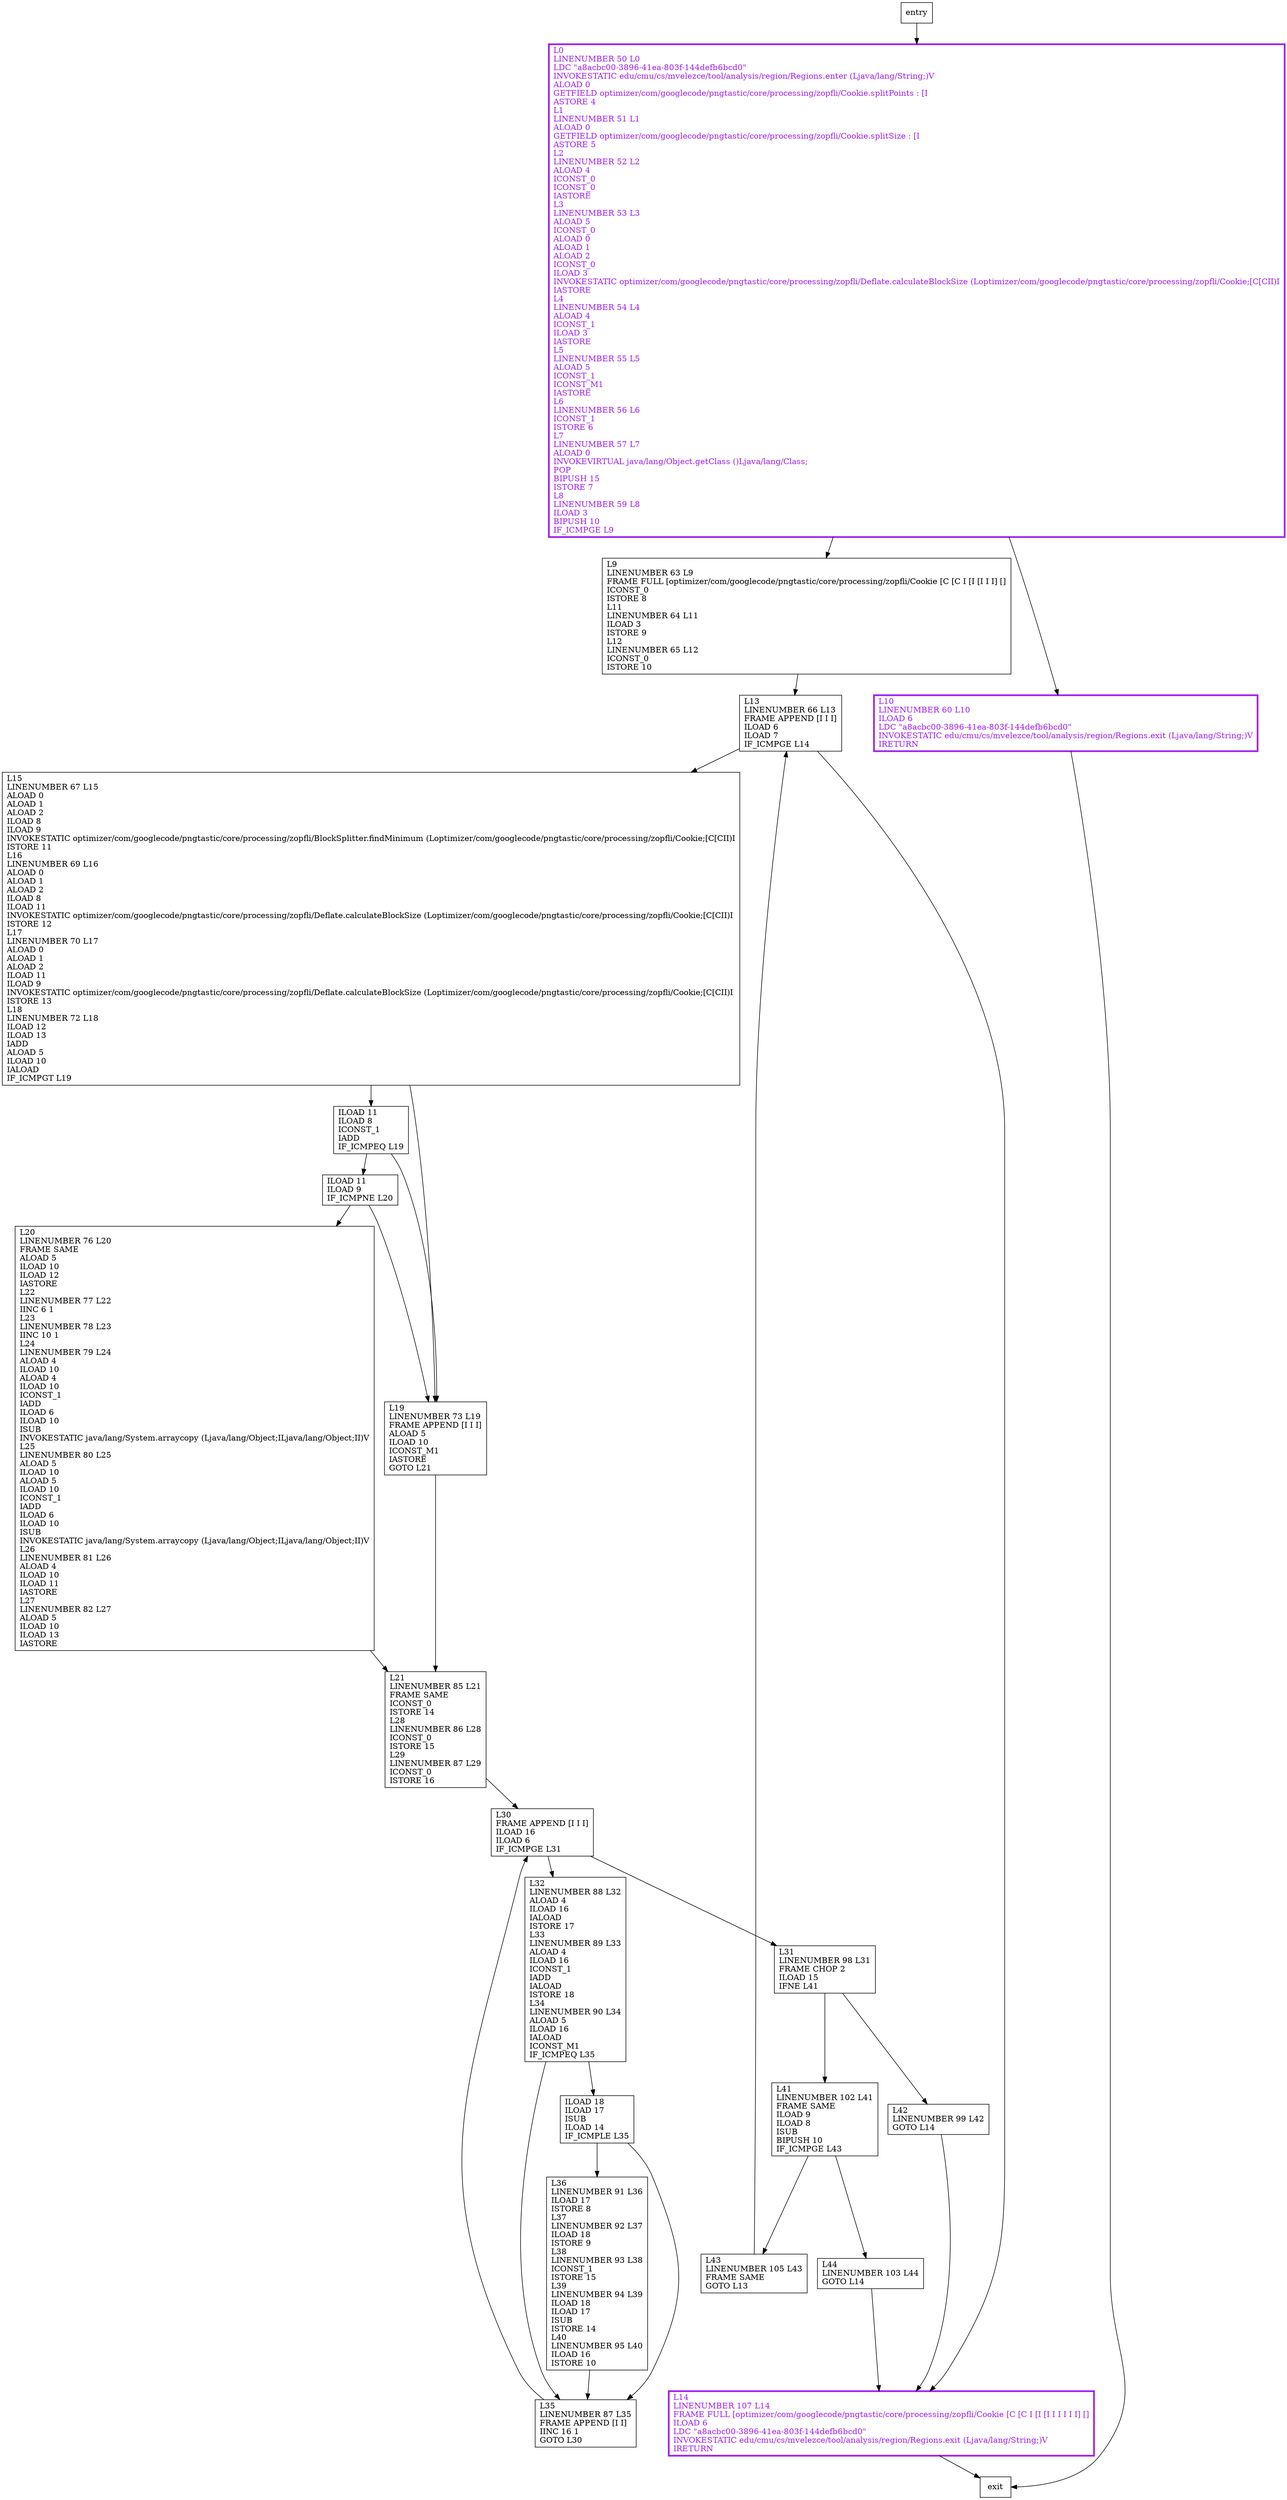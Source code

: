 digraph splitLz {
node [shape=record];
172215878 [label="L0\lLINENUMBER 50 L0\lLDC \"a8acbc00-3896-41ea-803f-144defb6bcd0\"\lINVOKESTATIC edu/cmu/cs/mvelezce/tool/analysis/region/Regions.enter (Ljava/lang/String;)V\lALOAD 0\lGETFIELD optimizer/com/googlecode/pngtastic/core/processing/zopfli/Cookie.splitPoints : [I\lASTORE 4\lL1\lLINENUMBER 51 L1\lALOAD 0\lGETFIELD optimizer/com/googlecode/pngtastic/core/processing/zopfli/Cookie.splitSize : [I\lASTORE 5\lL2\lLINENUMBER 52 L2\lALOAD 4\lICONST_0\lICONST_0\lIASTORE\lL3\lLINENUMBER 53 L3\lALOAD 5\lICONST_0\lALOAD 0\lALOAD 1\lALOAD 2\lICONST_0\lILOAD 3\lINVOKESTATIC optimizer/com/googlecode/pngtastic/core/processing/zopfli/Deflate.calculateBlockSize (Loptimizer/com/googlecode/pngtastic/core/processing/zopfli/Cookie;[C[CII)I\lIASTORE\lL4\lLINENUMBER 54 L4\lALOAD 4\lICONST_1\lILOAD 3\lIASTORE\lL5\lLINENUMBER 55 L5\lALOAD 5\lICONST_1\lICONST_M1\lIASTORE\lL6\lLINENUMBER 56 L6\lICONST_1\lISTORE 6\lL7\lLINENUMBER 57 L7\lALOAD 0\lINVOKEVIRTUAL java/lang/Object.getClass ()Ljava/lang/Class;\lPOP\lBIPUSH 15\lISTORE 7\lL8\lLINENUMBER 59 L8\lILOAD 3\lBIPUSH 10\lIF_ICMPGE L9\l"];
2121995675 [label="L35\lLINENUMBER 87 L35\lFRAME APPEND [I I]\lIINC 16 1\lGOTO L30\l"];
2052457859 [label="L19\lLINENUMBER 73 L19\lFRAME APPEND [I I I]\lALOAD 5\lILOAD 10\lICONST_M1\lIASTORE\lGOTO L21\l"];
1620409359 [label="L36\lLINENUMBER 91 L36\lILOAD 17\lISTORE 8\lL37\lLINENUMBER 92 L37\lILOAD 18\lISTORE 9\lL38\lLINENUMBER 93 L38\lICONST_1\lISTORE 15\lL39\lLINENUMBER 94 L39\lILOAD 18\lILOAD 17\lISUB\lISTORE 14\lL40\lLINENUMBER 95 L40\lILOAD 16\lISTORE 10\l"];
2007486296 [label="L20\lLINENUMBER 76 L20\lFRAME SAME\lALOAD 5\lILOAD 10\lILOAD 12\lIASTORE\lL22\lLINENUMBER 77 L22\lIINC 6 1\lL23\lLINENUMBER 78 L23\lIINC 10 1\lL24\lLINENUMBER 79 L24\lALOAD 4\lILOAD 10\lALOAD 4\lILOAD 10\lICONST_1\lIADD\lILOAD 6\lILOAD 10\lISUB\lINVOKESTATIC java/lang/System.arraycopy (Ljava/lang/Object;ILjava/lang/Object;II)V\lL25\lLINENUMBER 80 L25\lALOAD 5\lILOAD 10\lALOAD 5\lILOAD 10\lICONST_1\lIADD\lILOAD 6\lILOAD 10\lISUB\lINVOKESTATIC java/lang/System.arraycopy (Ljava/lang/Object;ILjava/lang/Object;II)V\lL26\lLINENUMBER 81 L26\lALOAD 4\lILOAD 10\lILOAD 11\lIASTORE\lL27\lLINENUMBER 82 L27\lALOAD 5\lILOAD 10\lILOAD 13\lIASTORE\l"];
938463537 [label="L32\lLINENUMBER 88 L32\lALOAD 4\lILOAD 16\lIALOAD\lISTORE 17\lL33\lLINENUMBER 89 L33\lALOAD 4\lILOAD 16\lICONST_1\lIADD\lIALOAD\lISTORE 18\lL34\lLINENUMBER 90 L34\lALOAD 5\lILOAD 16\lIALOAD\lICONST_M1\lIF_ICMPEQ L35\l"];
1458091526 [label="L43\lLINENUMBER 105 L43\lFRAME SAME\lGOTO L13\l"];
1112456099 [label="L10\lLINENUMBER 60 L10\lILOAD 6\lLDC \"a8acbc00-3896-41ea-803f-144defb6bcd0\"\lINVOKESTATIC edu/cmu/cs/mvelezce/tool/analysis/region/Regions.exit (Ljava/lang/String;)V\lIRETURN\l"];
2018260103 [label="L13\lLINENUMBER 66 L13\lFRAME APPEND [I I I]\lILOAD 6\lILOAD 7\lIF_ICMPGE L14\l"];
923083575 [label="L14\lLINENUMBER 107 L14\lFRAME FULL [optimizer/com/googlecode/pngtastic/core/processing/zopfli/Cookie [C [C I [I [I I I I I I] []\lILOAD 6\lLDC \"a8acbc00-3896-41ea-803f-144defb6bcd0\"\lINVOKESTATIC edu/cmu/cs/mvelezce/tool/analysis/region/Regions.exit (Ljava/lang/String;)V\lIRETURN\l"];
264978436 [label="L41\lLINENUMBER 102 L41\lFRAME SAME\lILOAD 9\lILOAD 8\lISUB\lBIPUSH 10\lIF_ICMPGE L43\l"];
500618423 [label="L42\lLINENUMBER 99 L42\lGOTO L14\l"];
691691381 [label="L30\lFRAME APPEND [I I I]\lILOAD 16\lILOAD 6\lIF_ICMPGE L31\l"];
1408279755 [label="ILOAD 11\lILOAD 9\lIF_ICMPNE L20\l"];
1299327689 [label="ILOAD 11\lILOAD 8\lICONST_1\lIADD\lIF_ICMPEQ L19\l"];
589363823 [label="L15\lLINENUMBER 67 L15\lALOAD 0\lALOAD 1\lALOAD 2\lILOAD 8\lILOAD 9\lINVOKESTATIC optimizer/com/googlecode/pngtastic/core/processing/zopfli/BlockSplitter.findMinimum (Loptimizer/com/googlecode/pngtastic/core/processing/zopfli/Cookie;[C[CII)I\lISTORE 11\lL16\lLINENUMBER 69 L16\lALOAD 0\lALOAD 1\lALOAD 2\lILOAD 8\lILOAD 11\lINVOKESTATIC optimizer/com/googlecode/pngtastic/core/processing/zopfli/Deflate.calculateBlockSize (Loptimizer/com/googlecode/pngtastic/core/processing/zopfli/Cookie;[C[CII)I\lISTORE 12\lL17\lLINENUMBER 70 L17\lALOAD 0\lALOAD 1\lALOAD 2\lILOAD 11\lILOAD 9\lINVOKESTATIC optimizer/com/googlecode/pngtastic/core/processing/zopfli/Deflate.calculateBlockSize (Loptimizer/com/googlecode/pngtastic/core/processing/zopfli/Cookie;[C[CII)I\lISTORE 13\lL18\lLINENUMBER 72 L18\lILOAD 12\lILOAD 13\lIADD\lALOAD 5\lILOAD 10\lIALOAD\lIF_ICMPGT L19\l"];
2120063568 [label="ILOAD 18\lILOAD 17\lISUB\lILOAD 14\lIF_ICMPLE L35\l"];
873309260 [label="L9\lLINENUMBER 63 L9\lFRAME FULL [optimizer/com/googlecode/pngtastic/core/processing/zopfli/Cookie [C [C I [I [I I I] []\lICONST_0\lISTORE 8\lL11\lLINENUMBER 64 L11\lILOAD 3\lISTORE 9\lL12\lLINENUMBER 65 L12\lICONST_0\lISTORE 10\l"];
1634723627 [label="L31\lLINENUMBER 98 L31\lFRAME CHOP 2\lILOAD 15\lIFNE L41\l"];
1033348658 [label="L21\lLINENUMBER 85 L21\lFRAME SAME\lICONST_0\lISTORE 14\lL28\lLINENUMBER 86 L28\lICONST_0\lISTORE 15\lL29\lLINENUMBER 87 L29\lICONST_0\lISTORE 16\l"];
768776793 [label="L44\lLINENUMBER 103 L44\lGOTO L14\l"];
entry;
exit;
172215878 -> 1112456099;
172215878 -> 873309260;
2121995675 -> 691691381;
2052457859 -> 1033348658;
1620409359 -> 2121995675;
2007486296 -> 1033348658;
938463537 -> 2121995675;
938463537 -> 2120063568;
1458091526 -> 2018260103;
1112456099 -> exit;
2018260103 -> 589363823;
2018260103 -> 923083575;
923083575 -> exit;
264978436 -> 1458091526;
264978436 -> 768776793;
500618423 -> 923083575;
691691381 -> 938463537;
691691381 -> 1634723627;
1408279755 -> 2052457859;
1408279755 -> 2007486296;
entry -> 172215878;
1299327689 -> 1408279755;
1299327689 -> 2052457859;
589363823 -> 2052457859;
589363823 -> 1299327689;
2120063568 -> 2121995675;
2120063568 -> 1620409359;
873309260 -> 2018260103;
1634723627 -> 264978436;
1634723627 -> 500618423;
1033348658 -> 691691381;
768776793 -> 923083575;
172215878[fontcolor="purple", penwidth=3, color="purple"];
1112456099[fontcolor="purple", penwidth=3, color="purple"];
923083575[fontcolor="purple", penwidth=3, color="purple"];
}
